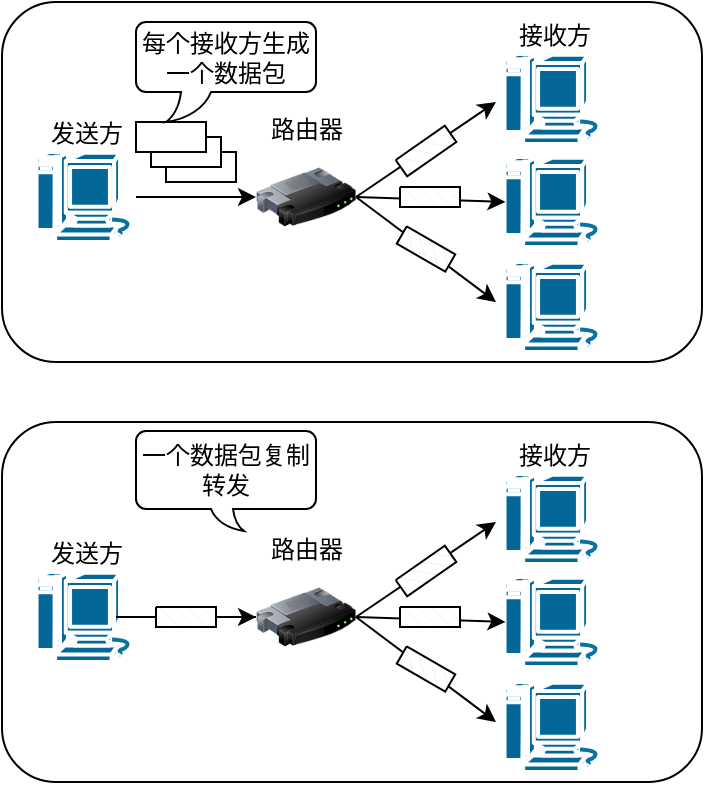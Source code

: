 <mxfile version="20.0.4" type="github">
  <diagram id="3FZ1qKAfMQ9BMiYajh-T" name="Page-1">
    <mxGraphModel dx="884" dy="538" grid="1" gridSize="10" guides="1" tooltips="1" connect="1" arrows="1" fold="1" page="1" pageScale="1" pageWidth="827" pageHeight="1169" math="0" shadow="0">
      <root>
        <mxCell id="0" />
        <mxCell id="1" parent="0" />
        <mxCell id="RHvWG_-ZKxmL_59z5iRP-1" value="" style="rounded=1;whiteSpace=wrap;html=1;" vertex="1" parent="1">
          <mxGeometry x="113" y="60" width="350" height="180" as="geometry" />
        </mxCell>
        <mxCell id="RHvWG_-ZKxmL_59z5iRP-3" value="发送方" style="shape=mxgraph.cisco.computers_and_peripherals.macintosh;html=1;pointerEvents=1;dashed=0;fillColor=#036897;strokeColor=#ffffff;strokeWidth=2;verticalLabelPosition=top;verticalAlign=bottom;align=center;outlineConnect=0;labelPosition=center;" vertex="1" parent="1">
          <mxGeometry x="130" y="135" width="50" height="45" as="geometry" />
        </mxCell>
        <mxCell id="RHvWG_-ZKxmL_59z5iRP-6" value="接收方" style="shape=mxgraph.cisco.computers_and_peripherals.macintosh;html=1;pointerEvents=1;dashed=0;fillColor=#036897;strokeColor=#ffffff;strokeWidth=2;verticalLabelPosition=top;verticalAlign=bottom;align=center;outlineConnect=0;labelPosition=center;" vertex="1" parent="1">
          <mxGeometry x="364" y="86" width="50" height="45" as="geometry" />
        </mxCell>
        <mxCell id="RHvWG_-ZKxmL_59z5iRP-9" value="" style="shape=mxgraph.cisco.computers_and_peripherals.macintosh;html=1;pointerEvents=1;dashed=0;fillColor=#036897;strokeColor=#ffffff;strokeWidth=2;verticalLabelPosition=bottom;verticalAlign=top;align=center;outlineConnect=0;" vertex="1" parent="1">
          <mxGeometry x="364" y="137.5" width="50" height="45" as="geometry" />
        </mxCell>
        <mxCell id="RHvWG_-ZKxmL_59z5iRP-10" value="" style="shape=mxgraph.cisco.computers_and_peripherals.macintosh;html=1;pointerEvents=1;dashed=0;fillColor=#036897;strokeColor=#ffffff;strokeWidth=2;verticalLabelPosition=bottom;verticalAlign=top;align=center;outlineConnect=0;" vertex="1" parent="1">
          <mxGeometry x="364" y="190" width="50" height="45" as="geometry" />
        </mxCell>
        <mxCell id="RHvWG_-ZKxmL_59z5iRP-11" value="路由器" style="image;html=1;image=img/lib/clip_art/networking/Router_128x128.png;labelPosition=center;verticalLabelPosition=top;align=center;verticalAlign=bottom;" vertex="1" parent="1">
          <mxGeometry x="240" y="132.5" width="50" height="50" as="geometry" />
        </mxCell>
        <mxCell id="RHvWG_-ZKxmL_59z5iRP-13" style="edgeStyle=orthogonalEdgeStyle;rounded=0;orthogonalLoop=1;jettySize=auto;html=1;entryX=0;entryY=0.5;entryDx=0;entryDy=0;" edge="1" parent="1" source="RHvWG_-ZKxmL_59z5iRP-3" target="RHvWG_-ZKxmL_59z5iRP-11">
          <mxGeometry relative="1" as="geometry" />
        </mxCell>
        <mxCell id="RHvWG_-ZKxmL_59z5iRP-15" value="" style="verticalLabelPosition=top;verticalAlign=bottom;html=1;shape=mxgraph.basic.layered_rect;dx=15;outlineConnect=0;labelPosition=center;align=center;" vertex="1" parent="1">
          <mxGeometry x="180" y="120" width="50" height="30" as="geometry" />
        </mxCell>
        <mxCell id="RHvWG_-ZKxmL_59z5iRP-17" value="" style="endArrow=classic;html=1;rounded=0;exitX=1;exitY=0.5;exitDx=0;exitDy=0;" edge="1" parent="1" source="RHvWG_-ZKxmL_59z5iRP-11">
          <mxGeometry width="50" height="50" relative="1" as="geometry">
            <mxPoint x="310" y="160" as="sourcePoint" />
            <mxPoint x="360" y="110" as="targetPoint" />
          </mxGeometry>
        </mxCell>
        <mxCell id="RHvWG_-ZKxmL_59z5iRP-18" value="" style="endArrow=classic;html=1;rounded=0;entryX=0.015;entryY=0.5;entryDx=0;entryDy=0;entryPerimeter=0;exitX=1;exitY=0.5;exitDx=0;exitDy=0;" edge="1" parent="1" source="RHvWG_-ZKxmL_59z5iRP-11" target="RHvWG_-ZKxmL_59z5iRP-9">
          <mxGeometry width="50" height="50" relative="1" as="geometry">
            <mxPoint x="290" y="200" as="sourcePoint" />
            <mxPoint x="340" y="150" as="targetPoint" />
          </mxGeometry>
        </mxCell>
        <mxCell id="RHvWG_-ZKxmL_59z5iRP-19" value="" style="endArrow=classic;html=1;rounded=0;exitX=1;exitY=0.5;exitDx=0;exitDy=0;" edge="1" parent="1" source="RHvWG_-ZKxmL_59z5iRP-11">
          <mxGeometry width="50" height="50" relative="1" as="geometry">
            <mxPoint x="260" y="290" as="sourcePoint" />
            <mxPoint x="360" y="210" as="targetPoint" />
          </mxGeometry>
        </mxCell>
        <mxCell id="RHvWG_-ZKxmL_59z5iRP-23" value="" style="verticalLabelPosition=bottom;verticalAlign=top;html=1;shape=mxgraph.basic.patternFillRect;fillStyle=diagRev;step=5;fillStrokeWidth=0.2;fillStrokeColor=#dddddd;rotation=-35;" vertex="1" parent="1">
          <mxGeometry x="310" y="129.5" width="30" height="10" as="geometry" />
        </mxCell>
        <mxCell id="RHvWG_-ZKxmL_59z5iRP-26" value="每个接收方生成一个数据包" style="whiteSpace=wrap;html=1;shape=mxgraph.basic.roundRectCallout;dx=30;dy=15;size=5;boundedLbl=1;" vertex="1" parent="1">
          <mxGeometry x="180" y="70" width="90" height="50" as="geometry" />
        </mxCell>
        <mxCell id="RHvWG_-ZKxmL_59z5iRP-33" value="" style="verticalLabelPosition=bottom;verticalAlign=top;html=1;shape=mxgraph.basic.patternFillRect;fillStyle=diagRev;step=5;fillStrokeWidth=0.2;fillStrokeColor=#dddddd;rotation=0;" vertex="1" parent="1">
          <mxGeometry x="312" y="152.5" width="30" height="10" as="geometry" />
        </mxCell>
        <mxCell id="RHvWG_-ZKxmL_59z5iRP-34" value="" style="verticalLabelPosition=bottom;verticalAlign=top;html=1;shape=mxgraph.basic.patternFillRect;fillStyle=diagRev;step=5;fillStrokeWidth=0.2;fillStrokeColor=#dddddd;rotation=30;" vertex="1" parent="1">
          <mxGeometry x="311" y="178.5" width="28" height="10" as="geometry" />
        </mxCell>
        <mxCell id="RHvWG_-ZKxmL_59z5iRP-36" value="" style="rounded=1;whiteSpace=wrap;html=1;" vertex="1" parent="1">
          <mxGeometry x="113" y="270" width="350" height="180" as="geometry" />
        </mxCell>
        <mxCell id="RHvWG_-ZKxmL_59z5iRP-37" value="发送方" style="shape=mxgraph.cisco.computers_and_peripherals.macintosh;html=1;pointerEvents=1;dashed=0;fillColor=#036897;strokeColor=#ffffff;strokeWidth=2;verticalLabelPosition=top;verticalAlign=bottom;align=center;outlineConnect=0;labelPosition=center;" vertex="1" parent="1">
          <mxGeometry x="130" y="345" width="50" height="45" as="geometry" />
        </mxCell>
        <mxCell id="RHvWG_-ZKxmL_59z5iRP-38" value="接收方" style="shape=mxgraph.cisco.computers_and_peripherals.macintosh;html=1;pointerEvents=1;dashed=0;fillColor=#036897;strokeColor=#ffffff;strokeWidth=2;verticalLabelPosition=top;verticalAlign=bottom;align=center;outlineConnect=0;labelPosition=center;" vertex="1" parent="1">
          <mxGeometry x="364" y="296" width="50" height="45" as="geometry" />
        </mxCell>
        <mxCell id="RHvWG_-ZKxmL_59z5iRP-39" value="" style="shape=mxgraph.cisco.computers_and_peripherals.macintosh;html=1;pointerEvents=1;dashed=0;fillColor=#036897;strokeColor=#ffffff;strokeWidth=2;verticalLabelPosition=bottom;verticalAlign=top;align=center;outlineConnect=0;" vertex="1" parent="1">
          <mxGeometry x="364" y="347.5" width="50" height="45" as="geometry" />
        </mxCell>
        <mxCell id="RHvWG_-ZKxmL_59z5iRP-40" value="" style="shape=mxgraph.cisco.computers_and_peripherals.macintosh;html=1;pointerEvents=1;dashed=0;fillColor=#036897;strokeColor=#ffffff;strokeWidth=2;verticalLabelPosition=bottom;verticalAlign=top;align=center;outlineConnect=0;" vertex="1" parent="1">
          <mxGeometry x="364" y="400" width="50" height="45" as="geometry" />
        </mxCell>
        <mxCell id="RHvWG_-ZKxmL_59z5iRP-41" value="路由器" style="image;html=1;image=img/lib/clip_art/networking/Router_128x128.png;labelPosition=center;verticalLabelPosition=top;align=center;verticalAlign=bottom;" vertex="1" parent="1">
          <mxGeometry x="240" y="342.5" width="50" height="50" as="geometry" />
        </mxCell>
        <mxCell id="RHvWG_-ZKxmL_59z5iRP-42" style="edgeStyle=orthogonalEdgeStyle;rounded=0;orthogonalLoop=1;jettySize=auto;html=1;entryX=0;entryY=0.5;entryDx=0;entryDy=0;startArrow=none;" edge="1" parent="1" source="RHvWG_-ZKxmL_59z5iRP-51" target="RHvWG_-ZKxmL_59z5iRP-41">
          <mxGeometry relative="1" as="geometry" />
        </mxCell>
        <mxCell id="RHvWG_-ZKxmL_59z5iRP-44" value="" style="endArrow=classic;html=1;rounded=0;exitX=1;exitY=0.5;exitDx=0;exitDy=0;" edge="1" parent="1" source="RHvWG_-ZKxmL_59z5iRP-41">
          <mxGeometry width="50" height="50" relative="1" as="geometry">
            <mxPoint x="310" y="370" as="sourcePoint" />
            <mxPoint x="360" y="320" as="targetPoint" />
          </mxGeometry>
        </mxCell>
        <mxCell id="RHvWG_-ZKxmL_59z5iRP-45" value="" style="endArrow=classic;html=1;rounded=0;entryX=0.015;entryY=0.5;entryDx=0;entryDy=0;entryPerimeter=0;exitX=1;exitY=0.5;exitDx=0;exitDy=0;" edge="1" parent="1" source="RHvWG_-ZKxmL_59z5iRP-41" target="RHvWG_-ZKxmL_59z5iRP-39">
          <mxGeometry width="50" height="50" relative="1" as="geometry">
            <mxPoint x="290" y="410" as="sourcePoint" />
            <mxPoint x="340" y="360" as="targetPoint" />
          </mxGeometry>
        </mxCell>
        <mxCell id="RHvWG_-ZKxmL_59z5iRP-46" value="" style="endArrow=classic;html=1;rounded=0;exitX=1;exitY=0.5;exitDx=0;exitDy=0;" edge="1" parent="1" source="RHvWG_-ZKxmL_59z5iRP-41">
          <mxGeometry width="50" height="50" relative="1" as="geometry">
            <mxPoint x="260" y="500" as="sourcePoint" />
            <mxPoint x="360" y="420" as="targetPoint" />
          </mxGeometry>
        </mxCell>
        <mxCell id="RHvWG_-ZKxmL_59z5iRP-47" value="" style="verticalLabelPosition=bottom;verticalAlign=top;html=1;shape=mxgraph.basic.patternFillRect;fillStyle=diagRev;step=5;fillStrokeWidth=0.2;fillStrokeColor=#dddddd;rotation=-35;" vertex="1" parent="1">
          <mxGeometry x="310" y="339.5" width="30" height="10" as="geometry" />
        </mxCell>
        <mxCell id="RHvWG_-ZKxmL_59z5iRP-48" value="一个数据包复制转发" style="whiteSpace=wrap;html=1;shape=mxgraph.basic.roundRectCallout;dx=47;dy=11;size=5;boundedLbl=1;rotation=0;flipH=1;" vertex="1" parent="1">
          <mxGeometry x="180" y="274.5" width="90" height="50" as="geometry" />
        </mxCell>
        <mxCell id="RHvWG_-ZKxmL_59z5iRP-49" value="" style="verticalLabelPosition=bottom;verticalAlign=top;html=1;shape=mxgraph.basic.patternFillRect;fillStyle=diagRev;step=5;fillStrokeWidth=0.2;fillStrokeColor=#dddddd;rotation=0;" vertex="1" parent="1">
          <mxGeometry x="312" y="362.5" width="30" height="10" as="geometry" />
        </mxCell>
        <mxCell id="RHvWG_-ZKxmL_59z5iRP-50" value="" style="verticalLabelPosition=bottom;verticalAlign=top;html=1;shape=mxgraph.basic.patternFillRect;fillStyle=diagRev;step=5;fillStrokeWidth=0.2;fillStrokeColor=#dddddd;rotation=30;" vertex="1" parent="1">
          <mxGeometry x="311" y="388.5" width="28" height="10" as="geometry" />
        </mxCell>
        <mxCell id="RHvWG_-ZKxmL_59z5iRP-52" value="" style="edgeStyle=orthogonalEdgeStyle;rounded=0;orthogonalLoop=1;jettySize=auto;html=1;entryX=0;entryY=0.5;entryDx=0;entryDy=0;endArrow=none;" edge="1" parent="1" source="RHvWG_-ZKxmL_59z5iRP-37" target="RHvWG_-ZKxmL_59z5iRP-51">
          <mxGeometry relative="1" as="geometry">
            <mxPoint x="180" y="367.5" as="sourcePoint" />
            <mxPoint x="240" y="367.5" as="targetPoint" />
          </mxGeometry>
        </mxCell>
        <mxCell id="RHvWG_-ZKxmL_59z5iRP-51" value="" style="verticalLabelPosition=bottom;verticalAlign=top;html=1;shape=mxgraph.basic.patternFillRect;fillStyle=diagRev;step=5;fillStrokeWidth=0.2;fillStrokeColor=#dddddd;rotation=0;" vertex="1" parent="1">
          <mxGeometry x="190" y="362.5" width="30" height="10" as="geometry" />
        </mxCell>
      </root>
    </mxGraphModel>
  </diagram>
</mxfile>
